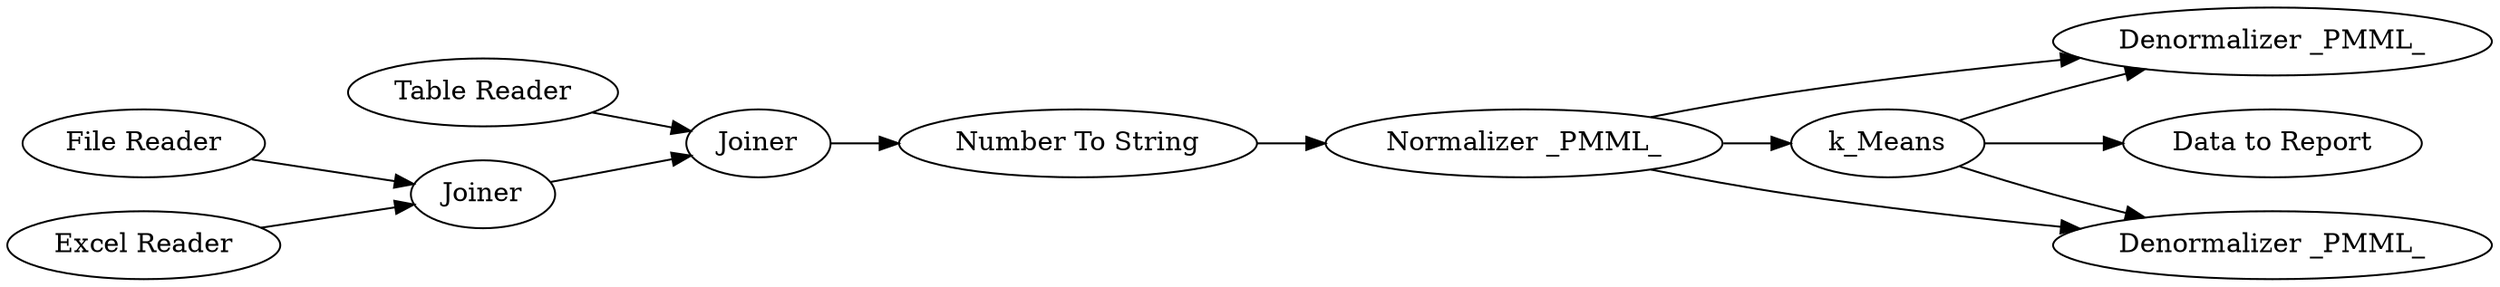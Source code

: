digraph {
	"-2289140130604921509_210" [label=Joiner]
	"-2289140130604921509_140" [label="Denormalizer _PMML_"]
	"-2289140130604921509_200" [label="Normalizer _PMML_"]
	"-2289140130604921509_138" [label=k_Means]
	"-2289140130604921509_202" [label="Data to Report"]
	"-2289140130604921509_205" [label="Number To String"]
	"-2289140130604921509_141" [label="Denormalizer _PMML_"]
	"-2289140130604921509_208" [label="File Reader"]
	"-2289140130604921509_207" [label="Excel Reader"]
	"-2289140130604921509_209" [label="Table Reader"]
	"-2289140130604921509_211" [label=Joiner]
	"-2289140130604921509_138" -> "-2289140130604921509_140"
	"-2289140130604921509_208" -> "-2289140130604921509_210"
	"-2289140130604921509_138" -> "-2289140130604921509_202"
	"-2289140130604921509_200" -> "-2289140130604921509_141"
	"-2289140130604921509_200" -> "-2289140130604921509_140"
	"-2289140130604921509_207" -> "-2289140130604921509_210"
	"-2289140130604921509_209" -> "-2289140130604921509_211"
	"-2289140130604921509_205" -> "-2289140130604921509_200"
	"-2289140130604921509_210" -> "-2289140130604921509_211"
	"-2289140130604921509_138" -> "-2289140130604921509_141"
	"-2289140130604921509_211" -> "-2289140130604921509_205"
	"-2289140130604921509_200" -> "-2289140130604921509_138"
	rankdir=LR
}
